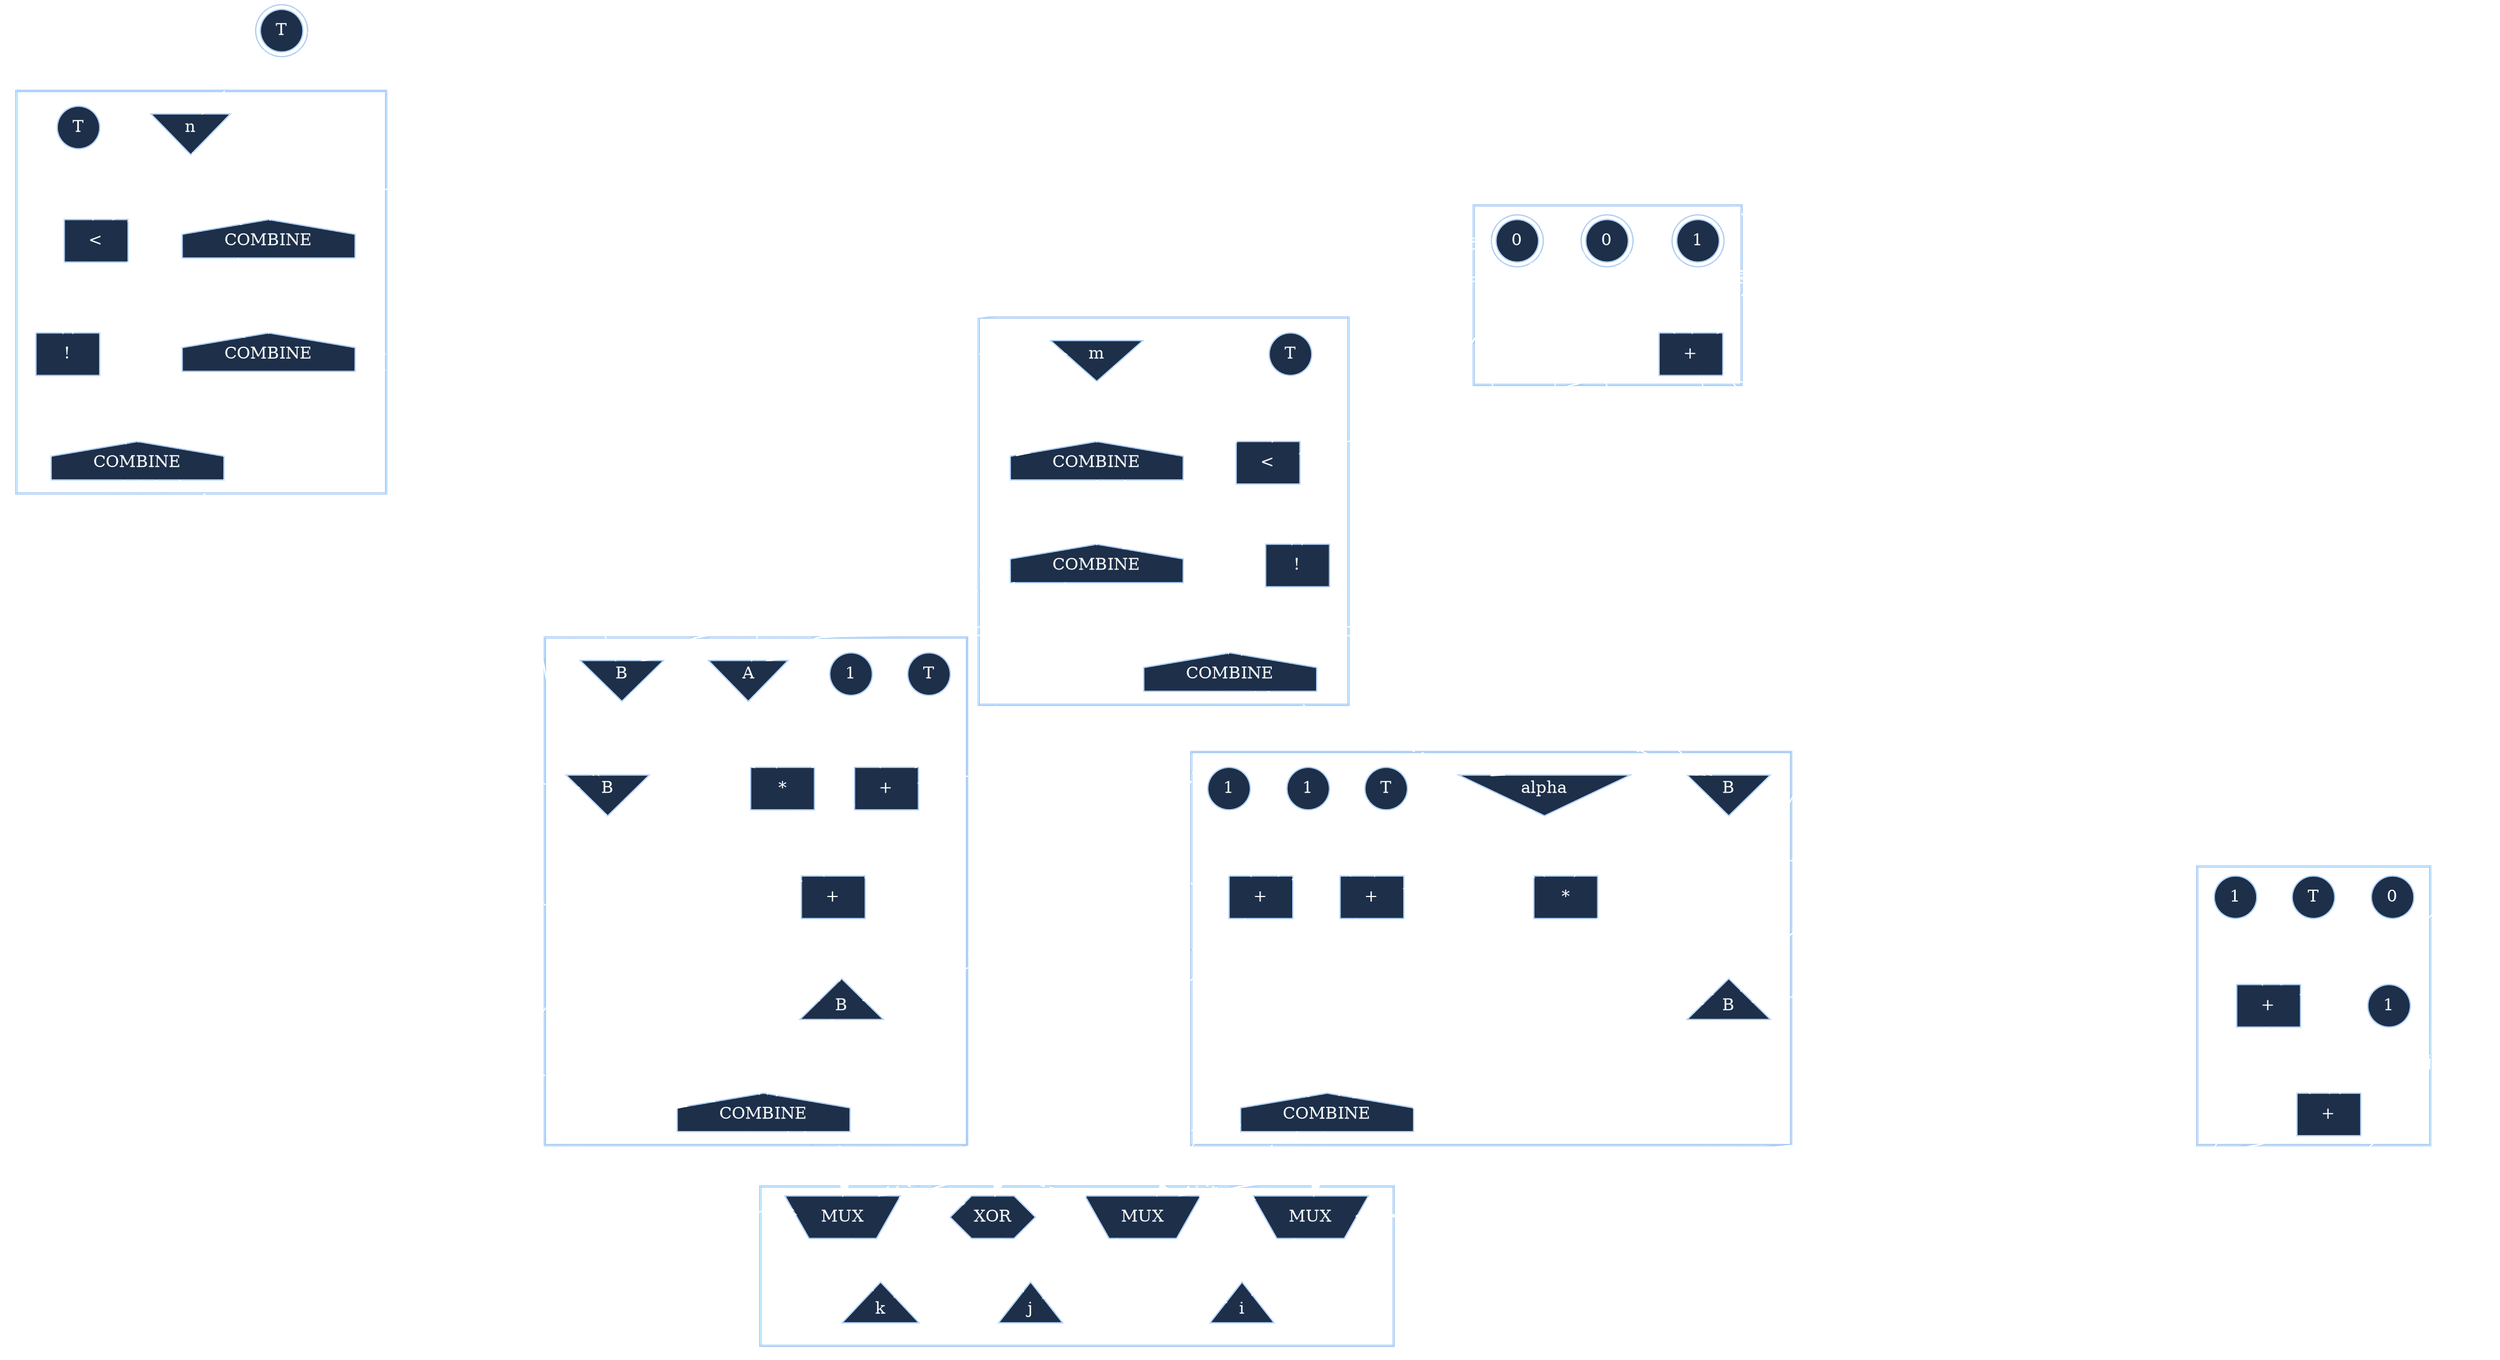digraph IR {
graph [bgcolor=transparent, ratio="0.5545"];
node [color="#aaccf4", fillcolor="#1d2f49", fontcolor=white, style=filled];
edge [color=white, fontcolor=white];
E_OC1 [label="T", shape=doublecircle];
subgraph cluster_2 {
color="#aaccf4";
penwidth=2;
E_OC2 [label=1, shape=doublecircle];
E_OC3 [label=0, shape=doublecircle];
E_OC4 [label=0, shape=doublecircle];
E_COMP1 [label="+", operator=ADD, shape=box];
}

subgraph cluster_3 {
color="#aaccf4";
penwidth=2;
FB_CC1 [label="T", shape=circle];
FB_ML1 [label="n", shape=invtriangle, type=int];
FB_COMB1 [label="COMBINE", shape=house];
FB_COMB2 [label="COMBINE", shape=house];
FB_COMB3 [label="COMBINE", shape=house];
FB_COMP1 [label="\<", operator=LT, shape=box, type=int];
FB_COMP2 [label="!", operator=NOT, shape=box, type=bool];
}

subgraph cluster_4 {
color="#aaccf4";
penwidth=2;
IE36_CC1 [label=1, shape=circle];
IE36_CC2 [label=1, shape=circle];
IE36_CC3 [label=0, shape=circle];
IE36_CC4 [label="T", shape=circle];
IE36_COMP1 [label="+", operator=ADD, shape=box, type=int];
IE36_COMP2 [label="+", operator=ADD, shape=box, type=int];
}

subgraph cluster_5 {
color="#aaccf4";
penwidth=2;
IT_CC1 [label="T", shape=circle];
IT_ML1 [label="m", shape=invtriangle, type=int];
IT_COMB1 [label="COMBINE", shape=house];
IT_COMB2 [label="COMBINE", shape=house];
IT_COMB3 [label="COMBINE", shape=house];
IT_COMP1 [label="\<", operator=LT, shape=box, type=int];
IT_COMP2 [label="!", operator=NOT, shape=box, type=int];
}

subgraph cluster_6 {
color="#aaccf4";
penwidth=2;
IT12_CC1 [label=1, shape=circle];
IT12_CC2 [label="T", shape=circle];
IT12_COMP1 [label="+", operator=ADD, shape=box, type=int];
IT12_COMP2 [label="*", operator=MUL, shape=box, type=int];
IT12_COMP3 [label="+", operator=ADD, shape=box, type=int];
IT12_ML1 [label="A", shape=invtriangle, type=int];
IT12_ML2 [label="B", shape=invtriangle, type=int];
IT12_ML3 [label="B", shape=invtriangle, type=int];
IT12_MS1 [label="B", shape=triangle];
IT12_COMB1 [label="COMBINE", shape=house];
}

subgraph cluster_7 {
color="#aaccf4";
penwidth=2;
IE_CC1 [label=1, shape=circle];
IE_CC2 [label=1, shape=circle];
IE_CC3 [label="T", shape=circle];
IE_ML1 [label="alpha", shape=invtriangle, type=int];
IE_ML2 [label="B", shape=invtriangle, type=int];
IE_COMP1 [label="+", operator=ADD, shape=box, type=int];
IE_COMP2 [label="+", operator=ADD, shape=box, type=int];
IE_COMP3 [label="*", operator=MUL, shape=box, type=int];
IE_MS1 [label="B", shape=triangle];
IE_COMB1 [label="COMBINE", shape=house];
}

subgraph cluster_8 {
color="#aaccf4";
penwidth=2;
F_MUX1 [label="MUX", shape=invtrapezium];
F_MUX2 [label="MUX", shape=invtrapezium];
F_MUX3 [label="MUX", shape=invtrapezium];
F_XOR1 [label="XOR", shape=hexagon];
F_MS1 [label="k", shape=triangle];
F_MS2 [label="i", shape=triangle];
F_MS3 [label="j", shape=triangle];
}

E_OC2 -> E_COMP1  [label="RHS"];
E_OC3 -> E_COMP1  [label="LHS"];
FB_ML1 -> FB_COMB1  [style=dotted];
FB_ML1 -> FB_COMP1  [label="RHS"];
FB_COMB1 -> FB_COMB3;
FB_COMB1 -> FB_COMB2;
FB_COMP1 -> FB_COMP2;
FB_COMP1 -> FB_COMB2;
FB_COMP2 -> FB_COMB3;
FB_CC1 -> FB_COMP1  [style=dotted];
FB_CC1 -> FB_COMP2  [style=dotted];
IE36_CC1 -> IE36_COMP1  [label="RHS"];
IE36_COMP1 -> IE36_COMP2  [label="LHS"];
IE36_CC2 -> IE36_COMP2  [label="RHS"];
IE36_CC4 -> IE36_COMP1  [style=dotted];
IE36_CC4 -> IE36_COMP2  [style=dotted];
IT_ML1 -> IT_COMB1  [style=dotted];
IT_ML1 -> IT_COMP1  [label="RHS"];
IT_COMB1 -> IT_COMB2;
IT_COMB1 -> IT_COMB3;
IT_COMP1 -> IT_COMB2;
IT_COMP1 -> IT_COMP2;
IT_COMP2 -> IT_COMB3;
IT_CC1 -> IT_COMP1  [style=dotted];
IT_CC1 -> IT_COMP2  [style=dotted];
IT12_CC1 -> IT12_COMP1  [label="RHS"];
IT12_ML1 -> IT12_COMP2  [label="LHS"];
IT12_ML1 -> IT12_COMB1  [style=dotted];
IT12_ML2 -> IT12_COMB1  [style=dotted];
IT12_ML2 -> IT12_COMP2  [label="RHS"];
IT12_COMP2 -> IT12_COMP3  [label="RHS"];
IT12_ML3 -> IT12_COMP3  [label="LHS"];
IT12_ML3 -> IT12_COMB1  [style=dotted];
IT12_COMP3 -> IT12_MS1;
IT12_MS1 -> IT12_COMB1  [style=dotted];
IT12_CC2 -> IT12_COMP1  [style=dotted];
IT12_CC2 -> IT12_COMP2  [style=dotted];
IT12_CC2 -> IT12_COMP3  [style=dotted];
IE_CC1 -> IE_COMP1  [label="RHS"];
IE_CC2 -> IE_COMP2  [label="RHS"];
IE_ML1 -> IE_COMP3  [label="LHS"];
IE_ML1 -> IE_COMB1  [style=dotted];
IE_ML2 -> IE_COMP3  [label="RHS"];
IE_ML2 -> IE_COMB1  [style=dotted];
IE_COMP3 -> IE_MS1;
IE_MS1 -> IE_COMB1  [style=dotted];
IE_CC3 -> IE_COMP1  [style=dotted];
IE_CC3 -> IE_COMP2  [style=dotted];
IE_CC3 -> IE_COMP3  [style=dotted];
F_MUX1 -> F_MS3;
F_MUX2 -> F_MS2;
F_MUX3 -> F_MS1;
F_XOR1 -> F_MS1  [style=dotted];
F_XOR1 -> F_MS2  [style=dotted];
F_XOR1 -> F_MS3  [style=dotted];
E_OC1 -> E_COMP1  [style=dotted];
E_OC1 -> FB_ML1  [style=dotted];
E_OC1 -> FB_COMB1  [style=dotted];
E_OC4 -> FB_COMP1  [label="LHS"];
E_OC3 -> IE36_COMP1  [label="LHS"];
E_COMP1 -> IT_COMP1  [label="LHS"];
FB_COMB2 -> IT_ML1  [style=dotted];
FB_COMB2 -> IT_COMB1  [style=dotted];
E_OC3 -> IT12_ML1  [label="[1]"];
E_OC3 -> IT12_ML3  [label="[0]"];
E_OC3 -> IT12_MS1  [label="[0]"];
E_OC4 -> IT12_ML2  [label="[1]"];
E_OC4 -> IT12_ML3  [label="[1]"];
E_OC4 -> IT12_MS1  [label="[1]"];
E_COMP1 -> IT12_ML1  [label="[0]"];
E_COMP1 -> IT12_ML2  [label="[0]"];
E_COMP1 -> IT12_COMP1  [label="LHS"];
IT_COMB2 -> IT12_ML1  [style=dotted];
IT_COMB2 -> IT12_ML2  [style=dotted];
IT_COMB2 -> IT12_ML3  [style=dotted];
IT_COMB2 -> IT12_MS1  [style=dotted];
IT_COMB2 -> IT12_COMB1  [style=dotted];
E_OC3 -> IE_ML2  [label="[0]"];
E_OC3 -> IE_COMP1  [label="LHS"];
E_OC3 -> IE_MS1  [label="[0]"];
E_OC4 -> IE_ML2  [label="[1]"];
E_OC4 -> IE_COMP2  [label="LHS"];
E_OC4 -> IE_MS1  [label="[1]"];
IT_COMB3 -> IE_ML1  [style=dotted];
IT_COMB3 -> IE_ML2  [style=dotted];
IT_COMB3 -> IE_MS1  [style=dotted];
IT_COMB3 -> IE_COMB1  [style=dotted];
FB_COMB3 -> F_XOR1  [style=dotted];
FB_COMB3 -> F_MUX2  [label="i1", style=dotted];
FB_COMB3 -> F_MUX1  [label="j1", style=dotted];
FB_COMB3 -> F_MUX3  [label="k1", style=dotted];
IE36_COMP1 -> F_MUX2  [label="i1"];
IE36_CC3 -> F_MUX1  [label="j1"];
IE36_COMP2 -> F_MUX3  [label="k1"];
E_OC3 -> F_MUX2  [label="i2"];
E_OC4 -> F_MUX1  [label="j2"];
IT12_COMP1 -> F_MUX3  [label="k2"];
IT12_COMB1 -> F_XOR1  [style=dotted];
IT12_COMB1 -> F_MUX2  [label="i2", style=dotted];
IT12_COMB1 -> F_MUX1  [label="j2", style=dotted];
IT12_COMB1 -> F_MUX3  [label="k2", style=dotted];
E_OC3 -> F_MUX2  [label="i3"];
IE_COMP2 -> F_MUX1  [label="j3"];
IE_COMP1 -> F_MUX3  [label="k3"];
IE_COMB1 -> F_XOR1  [style=dotted];
IE_COMB1 -> F_MUX2  [label="i3", style=dotted];
IE_COMB1 -> F_MUX1  [label="j3", style=dotted];
IE_COMB1 -> F_MUX3  [label="k3", style=dotted];
}
